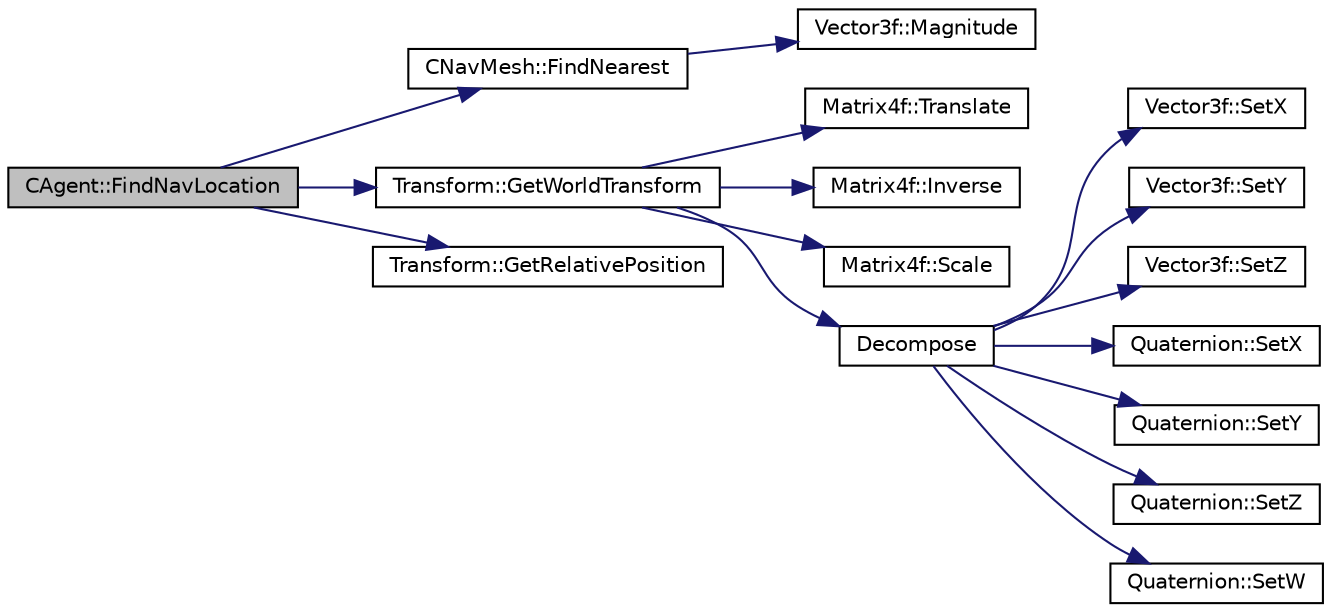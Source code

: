 digraph "CAgent::FindNavLocation"
{
 // LATEX_PDF_SIZE
  edge [fontname="Helvetica",fontsize="10",labelfontname="Helvetica",labelfontsize="10"];
  node [fontname="Helvetica",fontsize="10",shape=record];
  rankdir="LR";
  Node18 [label="CAgent::FindNavLocation",height=0.2,width=0.4,color="black", fillcolor="grey75", style="filled", fontcolor="black",tooltip="make the Agent follow a precalculated path"];
  Node18 -> Node19 [color="midnightblue",fontsize="10",style="solid",fontname="Helvetica"];
  Node19 [label="CNavMesh::FindNearest",height=0.2,width=0.4,color="black", fillcolor="white", style="filled",URL="$class_c_nav_mesh.html#a83df28ba6d93dc828bf175153eb456e4",tooltip="Retrieves the nearest navNode."];
  Node19 -> Node20 [color="midnightblue",fontsize="10",style="solid",fontname="Helvetica"];
  Node20 [label="Vector3f::Magnitude",height=0.2,width=0.4,color="black", fillcolor="white", style="filled",URL="$class_vector3f.html#afb1763cca9cabe61674bdff20efcc81f",tooltip=" "];
  Node18 -> Node21 [color="midnightblue",fontsize="10",style="solid",fontname="Helvetica"];
  Node21 [label="Transform::GetWorldTransform",height=0.2,width=0.4,color="black", fillcolor="white", style="filled",URL="$class_transform.html#ac84077749121c7c7192d3ffa47db49c9",tooltip="Gets this transform's absolute value in world space based on all its parents."];
  Node21 -> Node22 [color="midnightblue",fontsize="10",style="solid",fontname="Helvetica"];
  Node22 [label="Matrix4f::Translate",height=0.2,width=0.4,color="black", fillcolor="white", style="filled",URL="$class_matrix4f.html#a7f24e90f377fa263ff85116aad8f25bb",tooltip=" "];
  Node21 -> Node23 [color="midnightblue",fontsize="10",style="solid",fontname="Helvetica"];
  Node23 [label="Matrix4f::Inverse",height=0.2,width=0.4,color="black", fillcolor="white", style="filled",URL="$class_matrix4f.html#aa09d69518dac4d550ad479961ec19f73",tooltip=" "];
  Node21 -> Node24 [color="midnightblue",fontsize="10",style="solid",fontname="Helvetica"];
  Node24 [label="Matrix4f::Scale",height=0.2,width=0.4,color="black", fillcolor="white", style="filled",URL="$class_matrix4f.html#a71cb5e4de86d71bf51c079ad8acbf229",tooltip=" "];
  Node21 -> Node25 [color="midnightblue",fontsize="10",style="solid",fontname="Helvetica"];
  Node25 [label="Decompose",height=0.2,width=0.4,color="black", fillcolor="white", style="filled",URL="$_misc_math_8cpp.html#a5333ad52717a28c5234329908023c296",tooltip=" "];
  Node25 -> Node26 [color="midnightblue",fontsize="10",style="solid",fontname="Helvetica"];
  Node26 [label="Vector3f::SetX",height=0.2,width=0.4,color="black", fillcolor="white", style="filled",URL="$class_vector3f.html#aaa6791fa256647707bcf41017f498bcf",tooltip="x value mutator"];
  Node25 -> Node27 [color="midnightblue",fontsize="10",style="solid",fontname="Helvetica"];
  Node27 [label="Vector3f::SetY",height=0.2,width=0.4,color="black", fillcolor="white", style="filled",URL="$class_vector3f.html#a260bcd7eb6bebb43f79a29421d254f2b",tooltip="y value mutator"];
  Node25 -> Node28 [color="midnightblue",fontsize="10",style="solid",fontname="Helvetica"];
  Node28 [label="Vector3f::SetZ",height=0.2,width=0.4,color="black", fillcolor="white", style="filled",URL="$class_vector3f.html#afb24d616af2e75cce9af632c870141ac",tooltip="z value mutator"];
  Node25 -> Node29 [color="midnightblue",fontsize="10",style="solid",fontname="Helvetica"];
  Node29 [label="Quaternion::SetX",height=0.2,width=0.4,color="black", fillcolor="white", style="filled",URL="$class_quaternion.html#a1bfc1782be552d9163706f772faab415",tooltip="x value mutator"];
  Node25 -> Node30 [color="midnightblue",fontsize="10",style="solid",fontname="Helvetica"];
  Node30 [label="Quaternion::SetY",height=0.2,width=0.4,color="black", fillcolor="white", style="filled",URL="$class_quaternion.html#a7bb167a496e76cd5dfeeff68cd22c143",tooltip="y value mutator"];
  Node25 -> Node31 [color="midnightblue",fontsize="10",style="solid",fontname="Helvetica"];
  Node31 [label="Quaternion::SetZ",height=0.2,width=0.4,color="black", fillcolor="white", style="filled",URL="$class_quaternion.html#a68030fa2014f3d281ac8116722954661",tooltip="z value mutator"];
  Node25 -> Node32 [color="midnightblue",fontsize="10",style="solid",fontname="Helvetica"];
  Node32 [label="Quaternion::SetW",height=0.2,width=0.4,color="black", fillcolor="white", style="filled",URL="$class_quaternion.html#a1ebf115669b6eea34055c9ceabbab3c7",tooltip="w value mutator"];
  Node18 -> Node33 [color="midnightblue",fontsize="10",style="solid",fontname="Helvetica"];
  Node33 [label="Transform::GetRelativePosition",height=0.2,width=0.4,color="black", fillcolor="white", style="filled",URL="$class_transform.html#a07df84a85998644477081fc31d53e546",tooltip="position accessor"];
}
